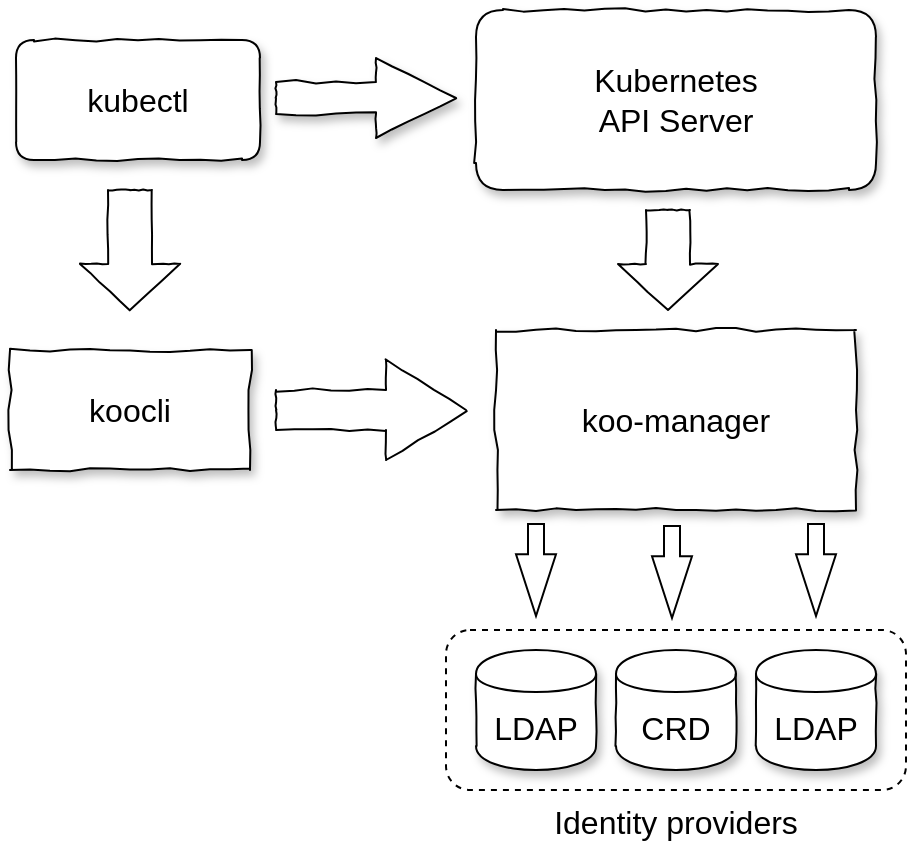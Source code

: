 <mxfile version="13.0.3" type="device" pages="3"><diagram id="zFhUEuqw3_evplceHa17" name="Overview"><mxGraphModel dx="1106" dy="980" grid="1" gridSize="10" guides="1" tooltips="1" connect="1" arrows="1" fold="1" page="1" pageScale="1" pageWidth="1169" pageHeight="827" background="none" math="0" shadow="0"><root><mxCell id="8fg_gyQLCPc00cHsd0tz-0"/><mxCell id="8fg_gyQLCPc00cHsd0tz-1" parent="8fg_gyQLCPc00cHsd0tz-0"/><mxCell id="fXOTAZr0dimL2IfCYoFU-1" value="kubectl" style="rounded=1;whiteSpace=wrap;html=1;shadow=1;comic=1;glass=0;fontSize=16;" parent="8fg_gyQLCPc00cHsd0tz-1" vertex="1"><mxGeometry x="320" y="145" width="122" height="60" as="geometry"/></mxCell><mxCell id="fXOTAZr0dimL2IfCYoFU-2" value="koocli" style="rounded=0;whiteSpace=wrap;html=1;comic=1;shadow=1;fontSize=16;" parent="8fg_gyQLCPc00cHsd0tz-1" vertex="1"><mxGeometry x="317" y="300" width="120" height="60" as="geometry"/></mxCell><mxCell id="fXOTAZr0dimL2IfCYoFU-7" value="Kubernetes &lt;br&gt;API Server" style="rounded=1;whiteSpace=wrap;html=1;shadow=1;comic=1;fontSize=16;" parent="8fg_gyQLCPc00cHsd0tz-1" vertex="1"><mxGeometry x="550" y="130" width="200" height="90" as="geometry"/></mxCell><mxCell id="fXOTAZr0dimL2IfCYoFU-8" value="koo-manager" style="rounded=0;whiteSpace=wrap;html=1;comic=1;shadow=1;fontSize=16;" parent="8fg_gyQLCPc00cHsd0tz-1" vertex="1"><mxGeometry x="560" y="290" width="180" height="90" as="geometry"/></mxCell><mxCell id="fXOTAZr0dimL2IfCYoFU-10" value="" style="html=1;shadow=1;dashed=0;align=center;verticalAlign=middle;shape=mxgraph.arrows2.arrow;dy=0.6;dx=40;notch=0;rounded=0;comic=1;" parent="8fg_gyQLCPc00cHsd0tz-1" vertex="1"><mxGeometry x="450" y="154" width="90" height="40" as="geometry"/></mxCell><mxCell id="fXOTAZr0dimL2IfCYoFU-11" value="" style="html=1;shadow=0;dashed=0;align=center;verticalAlign=middle;shape=mxgraph.arrows2.arrow;dy=0.6;dx=40;notch=0;rounded=1;comic=1;" parent="8fg_gyQLCPc00cHsd0tz-1" vertex="1"><mxGeometry x="450" y="305" width="95" height="50" as="geometry"/></mxCell><mxCell id="fXOTAZr0dimL2IfCYoFU-15" value="" style="html=1;shadow=0;dashed=0;align=center;verticalAlign=middle;shape=mxgraph.arrows2.arrow;dy=0.56;dx=23;direction=south;notch=0;rounded=1;comic=1;" parent="8fg_gyQLCPc00cHsd0tz-1" vertex="1"><mxGeometry x="621" y="230" width="50" height="50" as="geometry"/></mxCell><mxCell id="fXOTAZr0dimL2IfCYoFU-17" value="" style="html=1;shadow=0;dashed=0;align=center;verticalAlign=middle;shape=mxgraph.arrows2.arrow;dy=0.56;dx=23;direction=south;notch=0;rounded=1;comic=1;" parent="8fg_gyQLCPc00cHsd0tz-1" vertex="1"><mxGeometry x="352" y="220" width="50" height="60" as="geometry"/></mxCell><mxCell id="qDXQ5ua_mpbQLhc67me7-2" value="LDAP" style="shape=cylinder;whiteSpace=wrap;html=1;boundedLbl=1;backgroundOutline=1;rounded=1;shadow=1;glass=0;comic=1;fontSize=16;" parent="8fg_gyQLCPc00cHsd0tz-1" vertex="1"><mxGeometry x="550" y="450" width="60" height="60" as="geometry"/></mxCell><mxCell id="qDXQ5ua_mpbQLhc67me7-5" value="CRD" style="shape=cylinder;whiteSpace=wrap;html=1;boundedLbl=1;backgroundOutline=1;rounded=1;shadow=1;glass=0;comic=1;fontSize=16;" parent="8fg_gyQLCPc00cHsd0tz-1" vertex="1"><mxGeometry x="620" y="450" width="60" height="60" as="geometry"/></mxCell><mxCell id="qDXQ5ua_mpbQLhc67me7-6" value="LDAP" style="shape=cylinder;whiteSpace=wrap;html=1;boundedLbl=1;backgroundOutline=1;rounded=1;shadow=1;glass=0;comic=1;fontSize=16;" parent="8fg_gyQLCPc00cHsd0tz-1" vertex="1"><mxGeometry x="690" y="450" width="60" height="60" as="geometry"/></mxCell><mxCell id="qDXQ5ua_mpbQLhc67me7-7" value="Identity providers" style="rounded=1;whiteSpace=wrap;html=1;shadow=0;glass=0;comic=0;fontSize=16;fillColor=none;dashed=1;labelPosition=center;verticalLabelPosition=bottom;align=center;verticalAlign=top;" parent="8fg_gyQLCPc00cHsd0tz-1" vertex="1"><mxGeometry x="535" y="440" width="230" height="80" as="geometry"/></mxCell><mxCell id="qDXQ5ua_mpbQLhc67me7-8" value="" style="html=1;shadow=0;dashed=0;align=center;verticalAlign=middle;shape=mxgraph.arrows2.arrow;dy=0.6;dx=30.89;direction=south;notch=0;rounded=1;glass=0;comic=0;fillColor=none;fontSize=16;" parent="8fg_gyQLCPc00cHsd0tz-1" vertex="1"><mxGeometry x="570" y="387" width="20" height="46" as="geometry"/></mxCell><mxCell id="qDXQ5ua_mpbQLhc67me7-9" value="" style="html=1;shadow=0;dashed=0;align=center;verticalAlign=middle;shape=mxgraph.arrows2.arrow;dy=0.6;dx=30.89;direction=south;notch=0;rounded=1;glass=0;comic=0;fillColor=none;fontSize=16;" parent="8fg_gyQLCPc00cHsd0tz-1" vertex="1"><mxGeometry x="638" y="388" width="20" height="46" as="geometry"/></mxCell><mxCell id="qDXQ5ua_mpbQLhc67me7-10" value="" style="html=1;shadow=0;dashed=0;align=center;verticalAlign=middle;shape=mxgraph.arrows2.arrow;dy=0.6;dx=30.89;direction=south;notch=0;rounded=1;glass=0;comic=0;fillColor=none;fontSize=16;" parent="8fg_gyQLCPc00cHsd0tz-1" vertex="1"><mxGeometry x="710" y="387" width="20" height="46" as="geometry"/></mxCell></root></mxGraphModel></diagram><diagram id="0v_Ct_0q7r6QrqxMbhMs" name="Endpoints"><mxGraphModel dx="1106" dy="980" grid="1" gridSize="10" guides="1" tooltips="1" connect="1" arrows="1" fold="1" page="1" pageScale="1" pageWidth="1169" pageHeight="827" math="0" shadow="0"><root><mxCell id="1q1uK_1r0H11LS3BMj6D-0"/><mxCell id="1q1uK_1r0H11LS3BMj6D-1" parent="1q1uK_1r0H11LS3BMj6D-0"/><mxCell id="qgXjzny-3ENqCq6-QnD9-1" value="koocli" style="rounded=0;whiteSpace=wrap;html=1;comic=1;shadow=1;fontSize=16;" parent="1q1uK_1r0H11LS3BMj6D-1" vertex="1"><mxGeometry x="340" y="305" width="120" height="60" as="geometry"/></mxCell><mxCell id="qgXjzny-3ENqCq6-QnD9-2" value="Kubernetes &lt;br&gt;API Server" style="rounded=1;whiteSpace=wrap;html=1;shadow=1;comic=1;fontSize=16;labelPosition=center;verticalLabelPosition=middle;align=center;verticalAlign=middle;spacingTop=-54;" parent="1q1uK_1r0H11LS3BMj6D-1" vertex="1"><mxGeometry x="530" y="90" width="220" height="120" as="geometry"/></mxCell><mxCell id="qgXjzny-3ENqCq6-QnD9-3" value="koo-manager" style="rounded=0;whiteSpace=wrap;html=1;comic=1;shadow=1;fontSize=16;" parent="1q1uK_1r0H11LS3BMj6D-1" vertex="1"><mxGeometry x="560" y="290" width="180" height="90" as="geometry"/></mxCell><mxCell id="qVS2n8KybNQRNQRG-EHB-0" value="" style="ellipse;whiteSpace=wrap;html=1;aspect=fixed;fillColor=#E6E6E6;" parent="1q1uK_1r0H11LS3BMj6D-1" vertex="1"><mxGeometry x="630" y="280" width="30" height="30" as="geometry"/></mxCell><mxCell id="qVS2n8KybNQRNQRG-EHB-2" value="" style="ellipse;whiteSpace=wrap;html=1;aspect=fixed;fillColor=#CCCCCC;" parent="1q1uK_1r0H11LS3BMj6D-1" vertex="1"><mxGeometry x="550" y="320" width="30" height="30" as="geometry"/></mxCell><mxCell id="qVS2n8KybNQRNQRG-EHB-3" value="Authentication webhook" style="rounded=0;whiteSpace=wrap;html=1;fillColor=#FFFFFF;comic=1;" parent="1q1uK_1r0H11LS3BMj6D-1" vertex="1"><mxGeometry x="555" y="160" width="80" height="40" as="geometry"/></mxCell><mxCell id="qVS2n8KybNQRNQRG-EHB-6" value="Validatiing webhook" style="rounded=0;whiteSpace=wrap;html=1;fillColor=#FFFFFF;comic=1;" parent="1q1uK_1r0H11LS3BMj6D-1" vertex="1"><mxGeometry x="650" y="160" width="80" height="40" as="geometry"/></mxCell><mxCell id="qVS2n8KybNQRNQRG-EHB-24" value="" style="endArrow=classic;html=1;exitX=0.5;exitY=1;exitDx=0;exitDy=0;entryX=0;entryY=0;entryDx=0;entryDy=0;strokeWidth=3;" parent="1q1uK_1r0H11LS3BMj6D-1" source="qVS2n8KybNQRNQRG-EHB-3" target="qVS2n8KybNQRNQRG-EHB-0" edge="1"><mxGeometry width="50" height="50" relative="1" as="geometry"><mxPoint x="760" y="230" as="sourcePoint"/><mxPoint x="810" y="180" as="targetPoint"/></mxGeometry></mxCell><mxCell id="qVS2n8KybNQRNQRG-EHB-25" value="" style="endArrow=classic;html=1;entryX=1;entryY=0;entryDx=0;entryDy=0;exitX=0.5;exitY=1;exitDx=0;exitDy=0;strokeWidth=3;" parent="1q1uK_1r0H11LS3BMj6D-1" source="qVS2n8KybNQRNQRG-EHB-6" target="qVS2n8KybNQRNQRG-EHB-0" edge="1"><mxGeometry width="50" height="50" relative="1" as="geometry"><mxPoint x="460" y="210" as="sourcePoint"/><mxPoint x="510" y="160" as="targetPoint"/></mxGeometry></mxCell><mxCell id="qVS2n8KybNQRNQRG-EHB-28" value="" style="endArrow=classic;html=1;strokeColor=#000000;strokeWidth=1;entryX=0;entryY=1;entryDx=0;entryDy=0;exitX=0;exitY=0;exitDx=0;exitDy=0;" parent="1q1uK_1r0H11LS3BMj6D-1" source="qVS2n8KybNQRNQRG-EHB-43" target="qVS2n8KybNQRNQRG-EHB-2" edge="1"><mxGeometry width="50" height="50" relative="1" as="geometry"><mxPoint x="520" y="420" as="sourcePoint"/><mxPoint x="669.23" y="300.257" as="targetPoint"/></mxGeometry></mxCell><mxCell id="qVS2n8KybNQRNQRG-EHB-29" value="" style="endArrow=classic;html=1;exitX=1;exitY=0.5;exitDx=0;exitDy=0;entryX=0;entryY=0.5;entryDx=0;entryDy=0;strokeWidth=3;" parent="1q1uK_1r0H11LS3BMj6D-1" source="qgXjzny-3ENqCq6-QnD9-1" target="qVS2n8KybNQRNQRG-EHB-2" edge="1"><mxGeometry width="50" height="50" relative="1" as="geometry"><mxPoint x="605" y="210" as="sourcePoint"/><mxPoint x="644.393" y="294.393" as="targetPoint"/></mxGeometry></mxCell><mxCell id="qVS2n8KybNQRNQRG-EHB-38" value="&lt;font style=&quot;font-size: 14px&quot;&gt;&lt;b&gt;Webhook endpoint&lt;/b&gt;&lt;/font&gt;&lt;br&gt;&lt;br&gt;Type: ClusterIP Service&lt;br&gt;Name:&amp;nbsp;koo-webhook-service.koo-system.svc&lt;br&gt;Port: 443 (8443)&lt;br&gt;Scheme: https" style="shape=partialRectangle;whiteSpace=wrap;html=1;top=0;left=0;fillColor=none;rounded=0;comic=0;labelBackgroundColor=none;strokeColor=#000000;align=left;direction=south;spacingLeft=5;strokeWidth=1;shadow=0;" parent="1q1uK_1r0H11LS3BMj6D-1" vertex="1"><mxGeometry x="770" y="130" width="270" height="90" as="geometry"/></mxCell><mxCell id="qVS2n8KybNQRNQRG-EHB-39" value="" style="endArrow=classic;html=1;exitX=1;exitY=1;exitDx=0;exitDy=0;strokeColor=#000000;strokeWidth=1;" parent="1q1uK_1r0H11LS3BMj6D-1" source="qVS2n8KybNQRNQRG-EHB-38" edge="1"><mxGeometry width="50" height="50" relative="1" as="geometry"><mxPoint x="740" y="630" as="sourcePoint"/><mxPoint x="670" y="280" as="targetPoint"/></mxGeometry></mxCell><mxCell id="qVS2n8KybNQRNQRG-EHB-43" value="&lt;font style=&quot;font-size: 14px&quot;&gt;&lt;b&gt;Auth endpoint&lt;/b&gt;&lt;/font&gt;&lt;br&gt;&lt;br&gt;&lt;span&gt;Type: Nodeport Service&lt;/span&gt;&lt;br&gt;&lt;span&gt;Name: Node FQDN&lt;/span&gt;&lt;br&gt;&lt;span&gt;Port: 31444 (8444)&lt;br&gt;Scheme: https&lt;br&gt;&lt;/span&gt;" style="shape=partialRectangle;whiteSpace=wrap;html=1;bottom=0;right=0;fillColor=none;rounded=0;shadow=0;comic=0;labelBackgroundColor=none;strokeColor=#000000;strokeWidth=1;align=left;direction=south;spacingLeft=3;" parent="1q1uK_1r0H11LS3BMj6D-1" vertex="1"><mxGeometry x="340" y="400" width="150" height="90" as="geometry"/></mxCell></root></mxGraphModel></diagram><diagram id="uDmQaYtd8bSL2rDeCBfh" name="Sequence1"><mxGraphModel dx="1106" dy="980" grid="1" gridSize="10" guides="1" tooltips="1" connect="1" arrows="1" fold="1" page="1" pageScale="1" pageWidth="827" pageHeight="1169" math="0" shadow="0"><root><mxCell id="0"/><mxCell id="1" parent="0"/><mxCell id="okscIR22h2rkRe5IZIae-38" value="The Webhook Token &lt;br&gt;Authentication&amp;nbsp;issue&lt;br&gt;an HTTP POST with&lt;br&gt;&amp;nbsp;TokenReview command" style="html=1;verticalAlign=bottom;endArrow=block;" parent="1" edge="1"><mxGeometry relative="1" as="geometry"><mxPoint x="650.5" y="504" as="sourcePoint"/><mxPoint x="510" y="504" as="targetPoint"/></mxGeometry></mxCell><mxCell id="okscIR22h2rkRe5IZIae-27" value="HTTP GET: getToken" style="html=1;verticalAlign=bottom;endArrow=block;entryX=0;entryY=0;" parent="1" edge="1"><mxGeometry x="-0.026" y="4" relative="1" as="geometry"><mxPoint x="365.5" y="284.0" as="sourcePoint"/><mxPoint as="offset"/><mxPoint x="498" y="284.0" as="targetPoint"/></mxGeometry></mxCell><mxCell id="okscIR22h2rkRe5IZIae-39" value="koomgr validate the&lt;br&gt;token and provide &lt;br&gt;user's name and &lt;br&gt;groups in the response." style="html=1;verticalAlign=bottom;endArrow=open;dashed=1;endSize=8;entryX=0.1;entryY=0.586;entryDx=0;entryDy=0;entryPerimeter=0;" parent="1" edge="1"><mxGeometry x="0.011" relative="1" as="geometry"><mxPoint x="647" y="562.58" as="targetPoint"/><mxPoint x="508" y="562.58" as="sourcePoint"/><mxPoint as="offset"/></mxGeometry></mxCell><mxCell id="okscIR22h2rkRe5IZIae-4" value="User issue a &lt;br&gt;kubctl command &lt;br&gt;(i.e 'kubectl get nodes)" style="html=1;verticalAlign=bottom;endArrow=block;entryX=0;entryY=0;" parent="1" edge="1"><mxGeometry relative="1" as="geometry"><mxPoint x="73" y="159" as="sourcePoint"/><mxPoint x="235" y="159.0" as="targetPoint"/></mxGeometry></mxCell><mxCell id="okscIR22h2rkRe5IZIae-16" value="koocli return the&lt;br&gt;token to kubectl &lt;br&gt;by printing on&lt;br&gt;stdout and exit" style="html=1;verticalAlign=bottom;endArrow=open;dashed=1;endSize=8;entryX=1;entryY=0.415;entryDx=0;entryDy=0;entryPerimeter=0;" parent="1" source="okscIR22h2rkRe5IZIae-6" edge="1"><mxGeometry x="0.087" y="-2" relative="1" as="geometry"><mxPoint x="245" y="401.95" as="targetPoint"/><mxPoint x="350" y="402" as="sourcePoint"/><mxPoint as="offset"/></mxGeometry></mxCell><mxCell id="okscIR22h2rkRe5IZIae-15" value="kubeclt launch&lt;br&gt;the&amp;nbsp;koocli &lt;br&gt;credential plugin" style="html=1;verticalAlign=bottom;endArrow=block;entryX=-0.1;entryY=0.032;entryDx=0;entryDy=0;entryPerimeter=0;" parent="1" target="okscIR22h2rkRe5IZIae-14" edge="1"><mxGeometry relative="1" as="geometry"><mxPoint x="239.5" y="178.0" as="sourcePoint"/><mxPoint x="345" y="178.0" as="targetPoint"/></mxGeometry></mxCell><mxCell id="okscIR22h2rkRe5IZIae-1" value="User" style="shape=umlLifeline;participant=umlActor;perimeter=lifelinePerimeter;whiteSpace=wrap;html=1;container=1;collapsible=0;recursiveResize=0;verticalAlign=top;spacingTop=36;labelBackgroundColor=#ffffff;outlineConnect=0;" parent="1" vertex="1"><mxGeometry x="67" y="70" width="20" height="610" as="geometry"/></mxCell><mxCell id="okscIR22h2rkRe5IZIae-23" value="" style="html=1;points=[];perimeter=orthogonalPerimeter;" parent="okscIR22h2rkRe5IZIae-1" vertex="1"><mxGeometry x="5" y="70" width="10" height="540" as="geometry"/></mxCell><mxCell id="okscIR22h2rkRe5IZIae-2" value=",kubectl" style="shape=umlLifeline;participant=umlEntity;perimeter=lifelinePerimeter;whiteSpace=wrap;html=1;container=1;collapsible=0;recursiveResize=0;verticalAlign=top;spacingTop=36;labelBackgroundColor=#ffffff;outlineConnect=0;" parent="1" vertex="1"><mxGeometry x="220" y="70" width="40" height="590" as="geometry"/></mxCell><mxCell id="okscIR22h2rkRe5IZIae-9" value="" style="html=1;points=[];perimeter=orthogonalPerimeter;" parent="okscIR22h2rkRe5IZIae-2" vertex="1"><mxGeometry x="15" y="110" width="10" height="40" as="geometry"/></mxCell><mxCell id="okscIR22h2rkRe5IZIae-3" value="" style="html=1;points=[];perimeter=orthogonalPerimeter;" parent="okscIR22h2rkRe5IZIae-2" vertex="1"><mxGeometry x="15" y="80" width="10" height="490" as="geometry"/></mxCell><mxCell id="okscIR22h2rkRe5IZIae-5" value="kubectl display the result&lt;br&gt;and exit" style="html=1;verticalAlign=bottom;endArrow=open;dashed=1;endSize=8;exitX=0;exitY=0.95;entryX=0.9;entryY=0.943;entryDx=0;entryDy=0;entryPerimeter=0;" parent="1" edge="1"><mxGeometry relative="1" as="geometry"><mxPoint x="81" y="627.22" as="targetPoint"/><mxPoint x="235" y="628.5" as="sourcePoint"/></mxGeometry></mxCell><mxCell id="okscIR22h2rkRe5IZIae-7" value="koomgr" style="shape=umlLifeline;participant=umlEntity;perimeter=lifelinePerimeter;whiteSpace=wrap;html=1;container=1;collapsible=0;recursiveResize=0;verticalAlign=top;spacingTop=36;labelBackgroundColor=#ffffff;outlineConnect=0;" parent="1" vertex="1"><mxGeometry x="483" y="70" width="40" height="620" as="geometry"/></mxCell><mxCell id="okscIR22h2rkRe5IZIae-37" value="" style="html=1;points=[];perimeter=orthogonalPerimeter;" parent="okscIR22h2rkRe5IZIae-7" vertex="1"><mxGeometry x="15" y="392" width="10" height="80" as="geometry"/></mxCell><mxCell id="okscIR22h2rkRe5IZIae-31" value="" style="html=1;points=[];perimeter=orthogonalPerimeter;" parent="okscIR22h2rkRe5IZIae-7" vertex="1"><mxGeometry x="15" y="280" width="10" height="40" as="geometry"/></mxCell><mxCell id="okscIR22h2rkRe5IZIae-32" value="koomgr&amp;nbsp;check&amp;nbsp;user's&lt;br&gt;credential&amp;nbsp;and grant&lt;br&gt;a&amp;nbsp;new bearer&lt;br&gt;token" style="edgeStyle=orthogonalEdgeStyle;html=1;align=left;spacingLeft=2;endArrow=block;rounded=0;entryX=1;entryY=0;" parent="okscIR22h2rkRe5IZIae-7" edge="1"><mxGeometry x="0.084" y="2" relative="1" as="geometry"><mxPoint x="19.5" y="230" as="sourcePoint"/><Array as="points"><mxPoint x="45" y="230"/><mxPoint x="45" y="250"/></Array><mxPoint x="25" y="250" as="targetPoint"/><mxPoint as="offset"/></mxGeometry></mxCell><mxCell id="okscIR22h2rkRe5IZIae-26" value="" style="html=1;points=[];perimeter=orthogonalPerimeter;" parent="okscIR22h2rkRe5IZIae-7" vertex="1"><mxGeometry x="15" y="70" width="10" height="540" as="geometry"/></mxCell><mxCell id="okscIR22h2rkRe5IZIae-8" value="API Server" style="shape=umlLifeline;participant=umlEntity;perimeter=lifelinePerimeter;whiteSpace=wrap;html=1;container=1;collapsible=0;recursiveResize=0;verticalAlign=top;spacingTop=36;labelBackgroundColor=#ffffff;outlineConnect=0;" parent="1" vertex="1"><mxGeometry x="631" y="70" width="40" height="620" as="geometry"/></mxCell><mxCell id="N2LFytJpAijW4gLvLwDp-12" value="API Server validate&lt;br&gt;if user is allowed by &lt;br&gt;RBAC to perform &lt;br&gt;the requested action" style="edgeStyle=orthogonalEdgeStyle;html=1;align=left;spacingLeft=2;endArrow=block;rounded=0;entryX=1;entryY=0;" parent="okscIR22h2rkRe5IZIae-8" target="N2LFytJpAijW4gLvLwDp-11" edge="1"><mxGeometry relative="1" as="geometry"><mxPoint x="20" y="510" as="sourcePoint"/><Array as="points"><mxPoint x="45" y="510"/></Array></mxGeometry></mxCell><mxCell id="N2LFytJpAijW4gLvLwDp-11" value="" style="html=1;points=[];perimeter=orthogonalPerimeter;" parent="okscIR22h2rkRe5IZIae-8" vertex="1"><mxGeometry x="15" y="530" width="10" height="40" as="geometry"/></mxCell><mxCell id="okscIR22h2rkRe5IZIae-34" value="" style="html=1;points=[];perimeter=orthogonalPerimeter;" parent="okscIR22h2rkRe5IZIae-8" vertex="1"><mxGeometry x="15" y="70" width="10" height="540" as="geometry"/></mxCell><mxCell id="okscIR22h2rkRe5IZIae-25" value="User provides its credential" style="html=1;verticalAlign=bottom;endArrow=open;dashed=1;endSize=8;exitX=1.4;exitY=0.304;exitDx=0;exitDy=0;exitPerimeter=0;" parent="1" edge="1"><mxGeometry x="-0.46" relative="1" as="geometry"><mxPoint x="360" y="265" as="targetPoint"/><mxPoint x="86" y="264.8" as="sourcePoint"/><mxPoint as="offset"/></mxGeometry></mxCell><mxCell id="okscIR22h2rkRe5IZIae-28" value="Token in&lt;br&gt;HTTP Response" style="html=1;verticalAlign=bottom;endArrow=open;dashed=1;endSize=8;exitX=0.2;exitY=0.332;exitDx=0;exitDy=0;exitPerimeter=0;" parent="1" edge="1"><mxGeometry x="0.219" y="-9" relative="1" as="geometry"><mxPoint x="372" y="345" as="targetPoint"/><mxPoint x="500" y="344.92" as="sourcePoint"/><Array as="points"><mxPoint x="422" y="345"/></Array><mxPoint x="8" y="4" as="offset"/></mxGeometry></mxCell><mxCell id="okscIR22h2rkRe5IZIae-35" value="kubectl issue the&lt;br&gt;appropriate API call&lt;br&gt;with the provided&lt;br&gt;bearer token" style="html=1;verticalAlign=bottom;endArrow=block;entryX=-0.1;entryY=0.119;entryDx=0;entryDy=0;entryPerimeter=0;" parent="1" edge="1"><mxGeometry x="0.675" relative="1" as="geometry"><mxPoint x="245" y="438" as="sourcePoint"/><mxPoint x="645" y="439.042" as="targetPoint"/><mxPoint as="offset"/></mxGeometry></mxCell><mxCell id="okscIR22h2rkRe5IZIae-36" value="API Server return the user action result" style="html=1;verticalAlign=bottom;endArrow=open;dashed=1;endSize=8;exitX=0;exitY=0.95;" parent="1" edge="1"><mxGeometry x="0.343" relative="1" as="geometry"><mxPoint x="250" y="615" as="targetPoint"/><mxPoint x="646" y="615" as="sourcePoint"/><mxPoint as="offset"/></mxGeometry></mxCell><mxCell id="okscIR22h2rkRe5IZIae-24" value="koocli prompt for login &lt;br&gt;and password" style="html=1;verticalAlign=bottom;endArrow=block;entryX=1.1;entryY=0.209;entryDx=0;entryDy=0;entryPerimeter=0;" parent="1" edge="1"><mxGeometry x="0.455" y="-4" relative="1" as="geometry"><mxPoint x="365.5" y="235.76" as="sourcePoint"/><mxPoint x="83" y="235.76" as="targetPoint"/><mxPoint x="1" as="offset"/></mxGeometry></mxCell><mxCell id="okscIR22h2rkRe5IZIae-6" value="koocli" style="shape=umlLifeline;participant=umlEntity;perimeter=lifelinePerimeter;whiteSpace=wrap;html=1;container=1;collapsible=0;recursiveResize=0;verticalAlign=top;spacingTop=36;labelBackgroundColor=#ffffff;outlineConnect=0;" parent="1" vertex="1"><mxGeometry x="346" y="70" width="40" height="350" as="geometry"/></mxCell><mxCell id="N2LFytJpAijW4gLvLwDp-2" value="koocli check if&lt;br&gt;&amp;nbsp;a token is already&lt;br&gt;present in local&lt;br&gt;user store. &lt;br&gt;NO on this case" style="edgeStyle=orthogonalEdgeStyle;html=1;align=left;spacingLeft=2;endArrow=block;rounded=0;entryX=1;entryY=0;" parent="okscIR22h2rkRe5IZIae-6" target="N2LFytJpAijW4gLvLwDp-1" edge="1"><mxGeometry relative="1" as="geometry"><mxPoint x="20" y="120" as="sourcePoint"/><Array as="points"><mxPoint x="45" y="120"/></Array></mxGeometry></mxCell><mxCell id="N2LFytJpAijW4gLvLwDp-1" value="" style="html=1;points=[];perimeter=orthogonalPerimeter;" parent="okscIR22h2rkRe5IZIae-6" vertex="1"><mxGeometry x="15" y="140" width="10" height="40" as="geometry"/></mxCell><mxCell id="okscIR22h2rkRe5IZIae-14" value="" style="html=1;points=[];perimeter=orthogonalPerimeter;" parent="okscIR22h2rkRe5IZIae-6" vertex="1"><mxGeometry x="15" y="100" width="10" height="250" as="geometry"/></mxCell></root></mxGraphModel></diagram></mxfile>